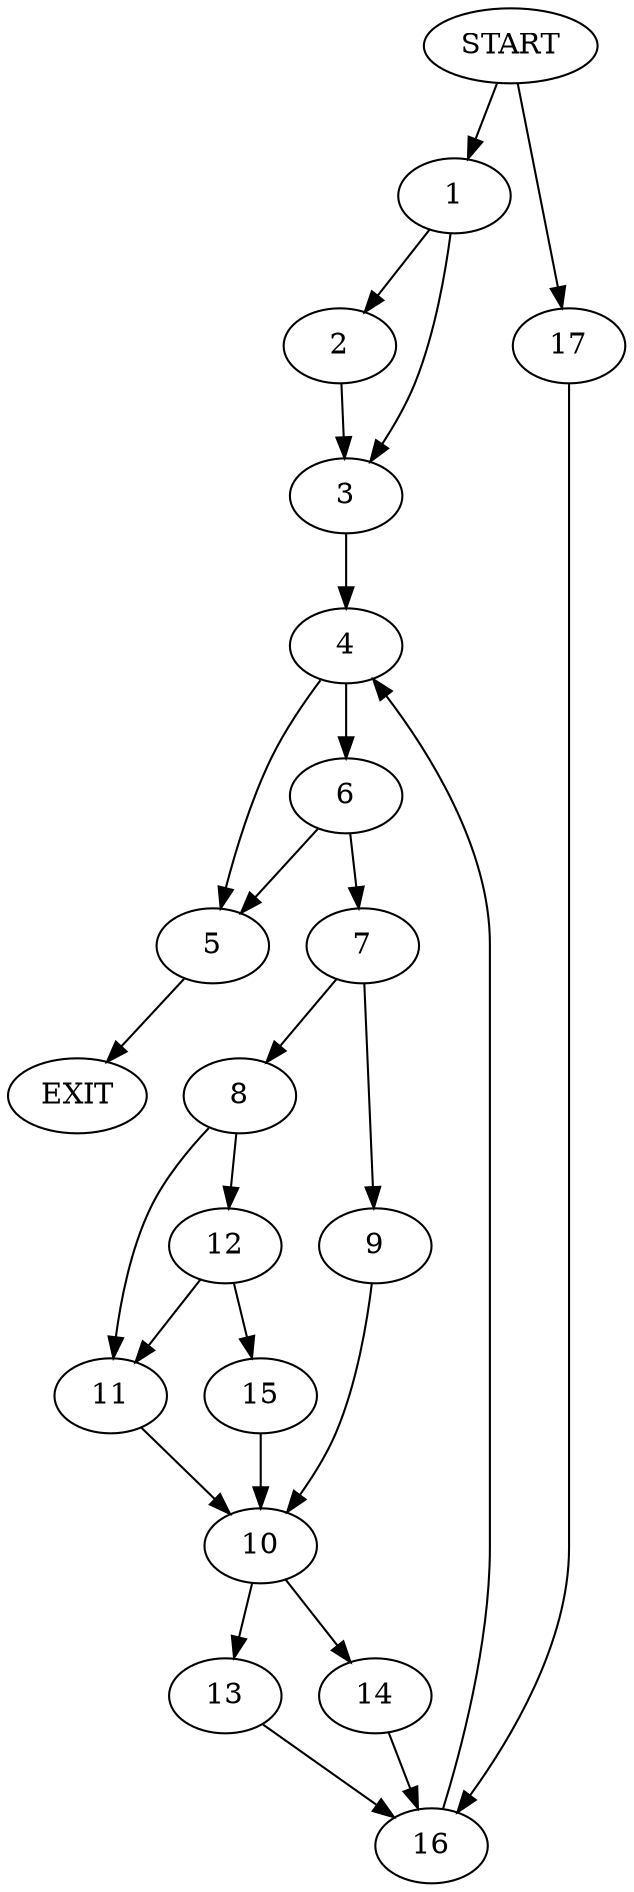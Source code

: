 digraph {
0 [label="START"]
18 [label="EXIT"]
0 -> 1
1 -> 2
1 -> 3
3 -> 4
2 -> 3
4 -> 5
4 -> 6
6 -> 7
6 -> 5
5 -> 18
7 -> 8
7 -> 9
9 -> 10
8 -> 11
8 -> 12
10 -> 13
10 -> 14
12 -> 15
12 -> 11
11 -> 10
15 -> 10
13 -> 16
14 -> 16
16 -> 4
0 -> 17
17 -> 16
}
